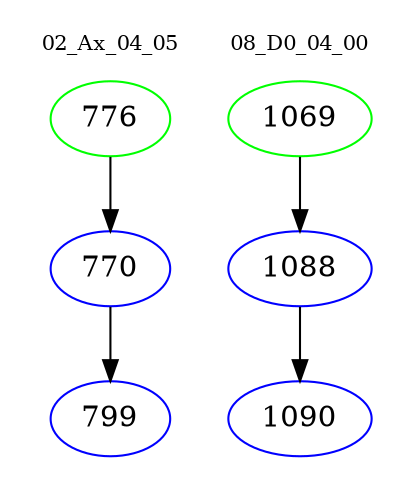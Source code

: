 digraph{
subgraph cluster_0 {
color = white
label = "02_Ax_04_05";
fontsize=10;
T0_776 [label="776", color="green"]
T0_776 -> T0_770 [color="black"]
T0_770 [label="770", color="blue"]
T0_770 -> T0_799 [color="black"]
T0_799 [label="799", color="blue"]
}
subgraph cluster_1 {
color = white
label = "08_D0_04_00";
fontsize=10;
T1_1069 [label="1069", color="green"]
T1_1069 -> T1_1088 [color="black"]
T1_1088 [label="1088", color="blue"]
T1_1088 -> T1_1090 [color="black"]
T1_1090 [label="1090", color="blue"]
}
}
